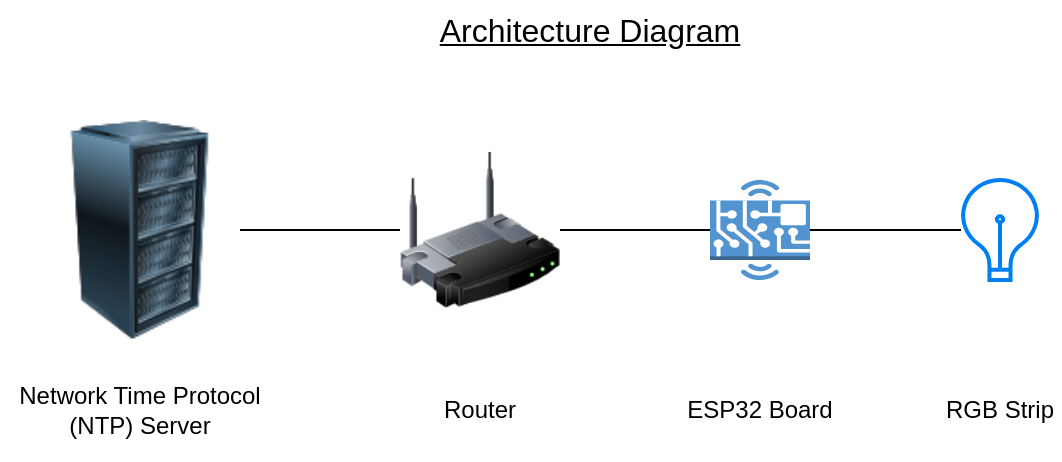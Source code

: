 <mxfile version="28.1.0">
  <diagram name="Page-1" id="wUfhC001fMxCbkaeWoK7">
    <mxGraphModel dx="2066" dy="777" grid="1" gridSize="10" guides="1" tooltips="1" connect="1" arrows="1" fold="1" page="1" pageScale="1" pageWidth="850" pageHeight="1100" math="0" shadow="0">
      <root>
        <mxCell id="0" />
        <mxCell id="1" parent="0" />
        <mxCell id="D7Dziw2ZNTNoqOx1RHx--2" value="Network Time Protocol (NTP) Server" style="text;html=1;align=center;verticalAlign=middle;whiteSpace=wrap;rounded=0;" vertex="1" parent="1">
          <mxGeometry x="130" y="200" width="140" height="50" as="geometry" />
        </mxCell>
        <mxCell id="D7Dziw2ZNTNoqOx1RHx--4" value="" style="image;html=1;image=img/lib/clip_art/networking/Wireless_Router_128x128.png" vertex="1" parent="1">
          <mxGeometry x="330" y="95" width="80" height="80" as="geometry" />
        </mxCell>
        <mxCell id="D7Dziw2ZNTNoqOx1RHx--6" value="" style="image;html=1;image=img/lib/clip_art/computers/Server_Rack_128x128.png;rotation=0;" vertex="1" parent="1">
          <mxGeometry x="150" y="80" width="100" height="110" as="geometry" />
        </mxCell>
        <mxCell id="D7Dziw2ZNTNoqOx1RHx--8" value="" style="outlineConnect=0;dashed=0;verticalLabelPosition=bottom;verticalAlign=top;align=center;html=1;shape=mxgraph.aws3.hardware_board;fillColor=#5294CF;gradientColor=none;" vertex="1" parent="1">
          <mxGeometry x="485" y="110" width="50" height="50" as="geometry" />
        </mxCell>
        <mxCell id="D7Dziw2ZNTNoqOx1RHx--9" value="" style="html=1;verticalLabelPosition=bottom;align=center;labelBackgroundColor=#ffffff;verticalAlign=top;strokeWidth=2;strokeColor=#0080F0;shadow=0;dashed=0;shape=mxgraph.ios7.icons.lightbulb;" vertex="1" parent="1">
          <mxGeometry x="610" y="110" width="40" height="50" as="geometry" />
        </mxCell>
        <mxCell id="D7Dziw2ZNTNoqOx1RHx--12" value="Router" style="text;html=1;align=center;verticalAlign=middle;whiteSpace=wrap;rounded=0;" vertex="1" parent="1">
          <mxGeometry x="340" y="210" width="60" height="30" as="geometry" />
        </mxCell>
        <mxCell id="D7Dziw2ZNTNoqOx1RHx--13" value="ESP32 Board" style="text;html=1;align=center;verticalAlign=middle;whiteSpace=wrap;rounded=0;" vertex="1" parent="1">
          <mxGeometry x="470" y="210" width="80" height="30" as="geometry" />
        </mxCell>
        <mxCell id="D7Dziw2ZNTNoqOx1RHx--14" value="RGB Strip" style="text;html=1;align=center;verticalAlign=middle;whiteSpace=wrap;rounded=0;" vertex="1" parent="1">
          <mxGeometry x="600" y="210" width="60" height="30" as="geometry" />
        </mxCell>
        <mxCell id="D7Dziw2ZNTNoqOx1RHx--15" value="" style="endArrow=none;html=1;rounded=0;exitX=1;exitY=0.5;exitDx=0;exitDy=0;entryX=0;entryY=0.5;entryDx=0;entryDy=0;" edge="1" parent="1" source="D7Dziw2ZNTNoqOx1RHx--6" target="D7Dziw2ZNTNoqOx1RHx--4">
          <mxGeometry width="50" height="50" relative="1" as="geometry">
            <mxPoint x="330" y="290" as="sourcePoint" />
            <mxPoint x="380" y="240" as="targetPoint" />
          </mxGeometry>
        </mxCell>
        <mxCell id="D7Dziw2ZNTNoqOx1RHx--16" value="" style="endArrow=none;html=1;rounded=0;exitX=1;exitY=0.5;exitDx=0;exitDy=0;entryX=0;entryY=0.5;entryDx=0;entryDy=0;entryPerimeter=0;" edge="1" parent="1" source="D7Dziw2ZNTNoqOx1RHx--4" target="D7Dziw2ZNTNoqOx1RHx--8">
          <mxGeometry width="50" height="50" relative="1" as="geometry">
            <mxPoint x="550" y="280" as="sourcePoint" />
            <mxPoint x="600" y="230" as="targetPoint" />
          </mxGeometry>
        </mxCell>
        <mxCell id="D7Dziw2ZNTNoqOx1RHx--18" value="&lt;font style=&quot;font-size: 16px;&quot;&gt;&lt;u&gt;Architecture Diagram&lt;/u&gt;&lt;/font&gt;" style="text;html=1;align=center;verticalAlign=middle;whiteSpace=wrap;rounded=0;" vertex="1" parent="1">
          <mxGeometry x="335" y="20" width="180" height="30" as="geometry" />
        </mxCell>
        <mxCell id="D7Dziw2ZNTNoqOx1RHx--19" value="" style="endArrow=none;html=1;rounded=0;exitX=1;exitY=0.5;exitDx=0;exitDy=0;exitPerimeter=0;entryX=0.013;entryY=0.501;entryDx=0;entryDy=0;entryPerimeter=0;" edge="1" parent="1" source="D7Dziw2ZNTNoqOx1RHx--8" target="D7Dziw2ZNTNoqOx1RHx--9">
          <mxGeometry width="50" height="50" relative="1" as="geometry">
            <mxPoint x="580" y="350" as="sourcePoint" />
            <mxPoint x="630" y="300" as="targetPoint" />
          </mxGeometry>
        </mxCell>
      </root>
    </mxGraphModel>
  </diagram>
</mxfile>
